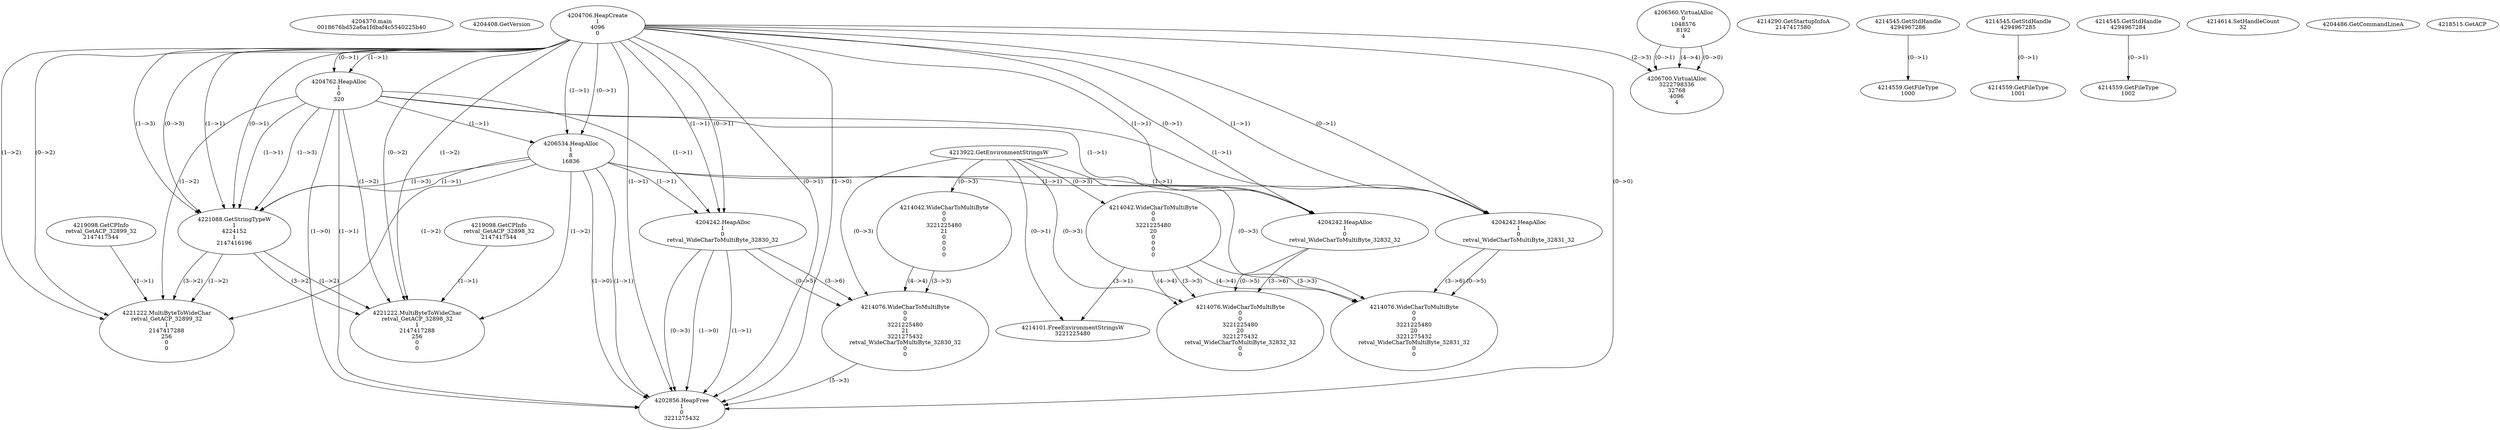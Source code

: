 // Global SCDG with merge call
digraph {
	0 [label="4204370.main
0018676bd52a6a1fdbaf4c5540225b40"]
	1 [label="4204408.GetVersion
"]
	2 [label="4204706.HeapCreate
1
4096
0"]
	3 [label="4204762.HeapAlloc
1
0
320"]
	2 -> 3 [label="(1-->1)"]
	2 -> 3 [label="(0-->1)"]
	4 [label="4206534.HeapAlloc
1
8
16836"]
	2 -> 4 [label="(1-->1)"]
	2 -> 4 [label="(0-->1)"]
	3 -> 4 [label="(1-->1)"]
	5 [label="4206560.VirtualAlloc
0
1048576
8192
4"]
	6 [label="4206700.VirtualAlloc
3222798336
32768
4096
4"]
	5 -> 6 [label="(0-->1)"]
	2 -> 6 [label="(2-->3)"]
	5 -> 6 [label="(4-->4)"]
	5 -> 6 [label="(0-->0)"]
	7 [label="4214290.GetStartupInfoA
2147417580"]
	8 [label="4214545.GetStdHandle
4294967286"]
	9 [label="4214559.GetFileType
1000"]
	8 -> 9 [label="(0-->1)"]
	10 [label="4214545.GetStdHandle
4294967285"]
	11 [label="4214559.GetFileType
1001"]
	10 -> 11 [label="(0-->1)"]
	12 [label="4214545.GetStdHandle
4294967284"]
	13 [label="4214559.GetFileType
1002"]
	12 -> 13 [label="(0-->1)"]
	14 [label="4214614.SetHandleCount
32"]
	15 [label="4204486.GetCommandLineA
"]
	16 [label="4213922.GetEnvironmentStringsW
"]
	17 [label="4214042.WideCharToMultiByte
0
0
3221225480
20
0
0
0
0"]
	16 -> 17 [label="(0-->3)"]
	18 [label="4214101.FreeEnvironmentStringsW
3221225480"]
	16 -> 18 [label="(0-->1)"]
	17 -> 18 [label="(3-->1)"]
	19 [label="4218515.GetACP
"]
	20 [label="4219098.GetCPInfo
retval_GetACP_32898_32
2147417544"]
	21 [label="4221088.GetStringTypeW
1
4224152
1
2147416196"]
	2 -> 21 [label="(1-->1)"]
	2 -> 21 [label="(0-->1)"]
	3 -> 21 [label="(1-->1)"]
	4 -> 21 [label="(1-->1)"]
	2 -> 21 [label="(1-->3)"]
	2 -> 21 [label="(0-->3)"]
	3 -> 21 [label="(1-->3)"]
	4 -> 21 [label="(1-->3)"]
	22 [label="4221222.MultiByteToWideChar
retval_GetACP_32898_32
1
2147417288
256
0
0"]
	20 -> 22 [label="(1-->1)"]
	2 -> 22 [label="(1-->2)"]
	2 -> 22 [label="(0-->2)"]
	3 -> 22 [label="(1-->2)"]
	4 -> 22 [label="(1-->2)"]
	21 -> 22 [label="(1-->2)"]
	21 -> 22 [label="(3-->2)"]
	23 [label="4219098.GetCPInfo
retval_GetACP_32899_32
2147417544"]
	24 [label="4221222.MultiByteToWideChar
retval_GetACP_32899_32
1
2147417288
256
0
0"]
	23 -> 24 [label="(1-->1)"]
	2 -> 24 [label="(1-->2)"]
	2 -> 24 [label="(0-->2)"]
	3 -> 24 [label="(1-->2)"]
	4 -> 24 [label="(1-->2)"]
	21 -> 24 [label="(1-->2)"]
	21 -> 24 [label="(3-->2)"]
	25 [label="4214042.WideCharToMultiByte
0
0
3221225480
21
0
0
0
0"]
	16 -> 25 [label="(0-->3)"]
	26 [label="4204242.HeapAlloc
1
0
retval_WideCharToMultiByte_32830_32"]
	2 -> 26 [label="(1-->1)"]
	2 -> 26 [label="(0-->1)"]
	3 -> 26 [label="(1-->1)"]
	4 -> 26 [label="(1-->1)"]
	27 [label="4214076.WideCharToMultiByte
0
0
3221225480
21
3221275432
retval_WideCharToMultiByte_32830_32
0
0"]
	16 -> 27 [label="(0-->3)"]
	25 -> 27 [label="(3-->3)"]
	25 -> 27 [label="(4-->4)"]
	26 -> 27 [label="(0-->5)"]
	26 -> 27 [label="(3-->6)"]
	28 [label="4202856.HeapFree
1
0
3221275432"]
	2 -> 28 [label="(1-->1)"]
	2 -> 28 [label="(0-->1)"]
	3 -> 28 [label="(1-->1)"]
	4 -> 28 [label="(1-->1)"]
	26 -> 28 [label="(1-->1)"]
	26 -> 28 [label="(0-->3)"]
	27 -> 28 [label="(5-->3)"]
	2 -> 28 [label="(1-->0)"]
	2 -> 28 [label="(0-->0)"]
	3 -> 28 [label="(1-->0)"]
	4 -> 28 [label="(1-->0)"]
	26 -> 28 [label="(1-->0)"]
	29 [label="4204242.HeapAlloc
1
0
retval_WideCharToMultiByte_32831_32"]
	2 -> 29 [label="(1-->1)"]
	2 -> 29 [label="(0-->1)"]
	3 -> 29 [label="(1-->1)"]
	4 -> 29 [label="(1-->1)"]
	30 [label="4214076.WideCharToMultiByte
0
0
3221225480
20
3221275432
retval_WideCharToMultiByte_32831_32
0
0"]
	16 -> 30 [label="(0-->3)"]
	17 -> 30 [label="(3-->3)"]
	17 -> 30 [label="(4-->4)"]
	29 -> 30 [label="(0-->5)"]
	29 -> 30 [label="(3-->6)"]
	31 [label="4204242.HeapAlloc
1
0
retval_WideCharToMultiByte_32832_32"]
	2 -> 31 [label="(1-->1)"]
	2 -> 31 [label="(0-->1)"]
	3 -> 31 [label="(1-->1)"]
	4 -> 31 [label="(1-->1)"]
	32 [label="4214076.WideCharToMultiByte
0
0
3221225480
20
3221275432
retval_WideCharToMultiByte_32832_32
0
0"]
	16 -> 32 [label="(0-->3)"]
	17 -> 32 [label="(3-->3)"]
	17 -> 32 [label="(4-->4)"]
	31 -> 32 [label="(0-->5)"]
	31 -> 32 [label="(3-->6)"]
}
